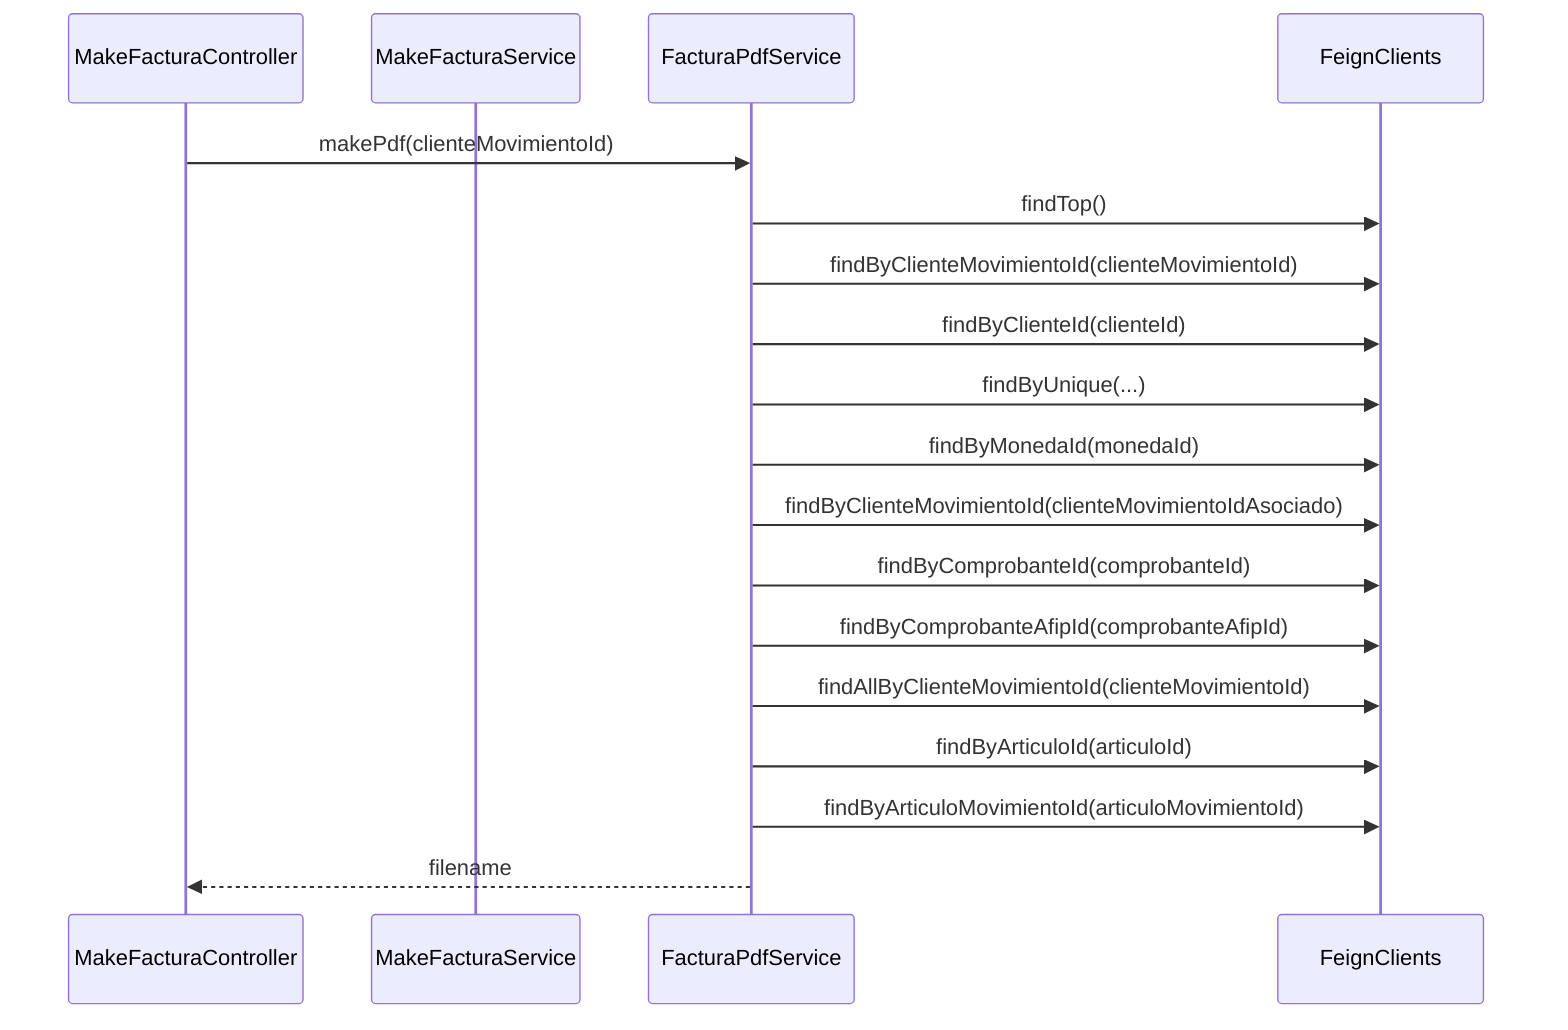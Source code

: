 sequenceDiagram
    participant C as MakeFacturaController
    participant S as MakeFacturaService
    participant P as FacturaPdfService
    participant Feign as FeignClients

    C->>P: makePdf(clienteMovimientoId)
    P->>Feign: findTop()
    P->>Feign: findByClienteMovimientoId(clienteMovimientoId)
    P->>Feign: findByClienteId(clienteId)
    P->>Feign: findByUnique(...)
    P->>Feign: findByMonedaId(monedaId)
    P->>Feign: findByClienteMovimientoId(clienteMovimientoIdAsociado)
    P->>Feign: findByComprobanteId(comprobanteId)
    P->>Feign: findByComprobanteAfipId(comprobanteAfipId)
    P->>Feign: findAllByClienteMovimientoId(clienteMovimientoId)
    P->>Feign: findByArticuloId(articuloId)
    P->>Feign: findByArticuloMovimientoId(articuloMovimientoId)
    P-->>C: filename